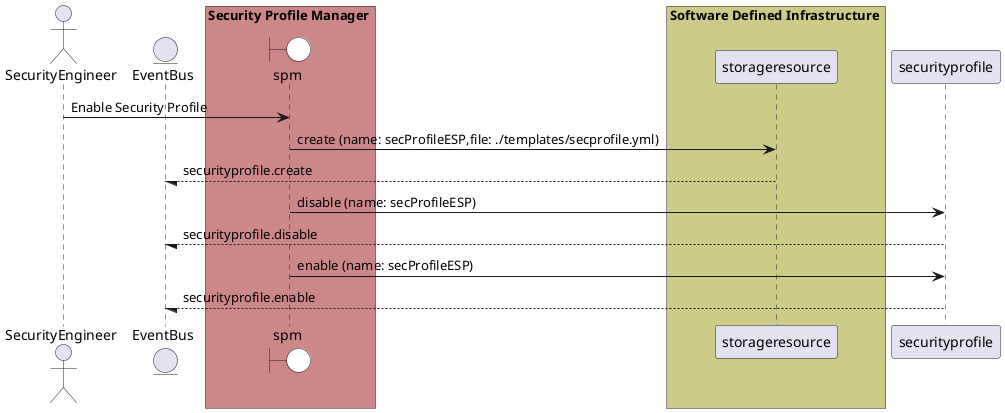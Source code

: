 @startuml

actor "SecurityEngineer"


entity EventBus

box Security Profile Manager #cc8888
    boundary spm #white
end box


box Software Defined Infrastructure #cccc88
            participant storageresource
    end box

box Security Profile Manager #cc8888
    end box


"SecurityEngineer" -> spm: Enable Security Profile

    spm -> "storageresource": create (name: secProfileESP,file: ./templates/secprofile.yml)

    "storageresource" --/ EventBus: securityprofile.create

    spm -> "securityprofile": disable (name: secProfileESP)

    "securityprofile" --/ EventBus: securityprofile.disable

    spm -> "securityprofile": enable (name: secProfileESP)

    "securityprofile" --/ EventBus: securityprofile.enable



@enduml
